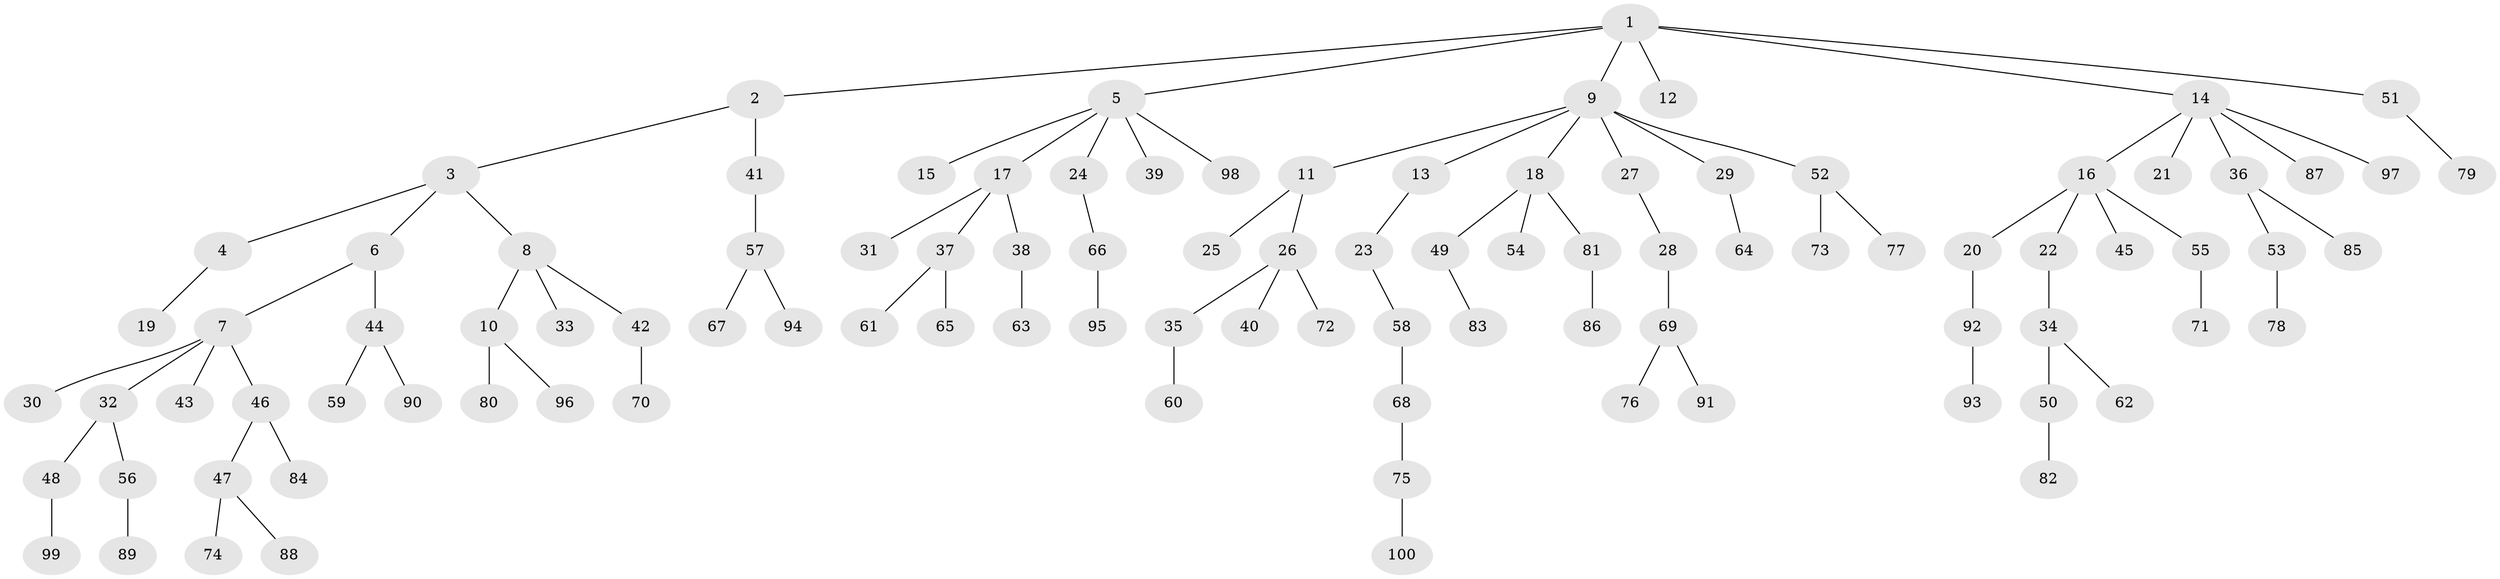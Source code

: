 // coarse degree distribution, {3: 0.11428571428571428, 4: 0.05714285714285714, 5: 0.04285714285714286, 7: 0.014285714285714285, 2: 0.3142857142857143, 1: 0.45714285714285713}
// Generated by graph-tools (version 1.1) at 2025/37/03/04/25 23:37:19]
// undirected, 100 vertices, 99 edges
graph export_dot {
  node [color=gray90,style=filled];
  1;
  2;
  3;
  4;
  5;
  6;
  7;
  8;
  9;
  10;
  11;
  12;
  13;
  14;
  15;
  16;
  17;
  18;
  19;
  20;
  21;
  22;
  23;
  24;
  25;
  26;
  27;
  28;
  29;
  30;
  31;
  32;
  33;
  34;
  35;
  36;
  37;
  38;
  39;
  40;
  41;
  42;
  43;
  44;
  45;
  46;
  47;
  48;
  49;
  50;
  51;
  52;
  53;
  54;
  55;
  56;
  57;
  58;
  59;
  60;
  61;
  62;
  63;
  64;
  65;
  66;
  67;
  68;
  69;
  70;
  71;
  72;
  73;
  74;
  75;
  76;
  77;
  78;
  79;
  80;
  81;
  82;
  83;
  84;
  85;
  86;
  87;
  88;
  89;
  90;
  91;
  92;
  93;
  94;
  95;
  96;
  97;
  98;
  99;
  100;
  1 -- 2;
  1 -- 5;
  1 -- 9;
  1 -- 12;
  1 -- 14;
  1 -- 51;
  2 -- 3;
  2 -- 41;
  3 -- 4;
  3 -- 6;
  3 -- 8;
  4 -- 19;
  5 -- 15;
  5 -- 17;
  5 -- 24;
  5 -- 39;
  5 -- 98;
  6 -- 7;
  6 -- 44;
  7 -- 30;
  7 -- 32;
  7 -- 43;
  7 -- 46;
  8 -- 10;
  8 -- 33;
  8 -- 42;
  9 -- 11;
  9 -- 13;
  9 -- 18;
  9 -- 27;
  9 -- 29;
  9 -- 52;
  10 -- 80;
  10 -- 96;
  11 -- 25;
  11 -- 26;
  13 -- 23;
  14 -- 16;
  14 -- 21;
  14 -- 36;
  14 -- 87;
  14 -- 97;
  16 -- 20;
  16 -- 22;
  16 -- 45;
  16 -- 55;
  17 -- 31;
  17 -- 37;
  17 -- 38;
  18 -- 49;
  18 -- 54;
  18 -- 81;
  20 -- 92;
  22 -- 34;
  23 -- 58;
  24 -- 66;
  26 -- 35;
  26 -- 40;
  26 -- 72;
  27 -- 28;
  28 -- 69;
  29 -- 64;
  32 -- 48;
  32 -- 56;
  34 -- 50;
  34 -- 62;
  35 -- 60;
  36 -- 53;
  36 -- 85;
  37 -- 61;
  37 -- 65;
  38 -- 63;
  41 -- 57;
  42 -- 70;
  44 -- 59;
  44 -- 90;
  46 -- 47;
  46 -- 84;
  47 -- 74;
  47 -- 88;
  48 -- 99;
  49 -- 83;
  50 -- 82;
  51 -- 79;
  52 -- 73;
  52 -- 77;
  53 -- 78;
  55 -- 71;
  56 -- 89;
  57 -- 67;
  57 -- 94;
  58 -- 68;
  66 -- 95;
  68 -- 75;
  69 -- 76;
  69 -- 91;
  75 -- 100;
  81 -- 86;
  92 -- 93;
}
